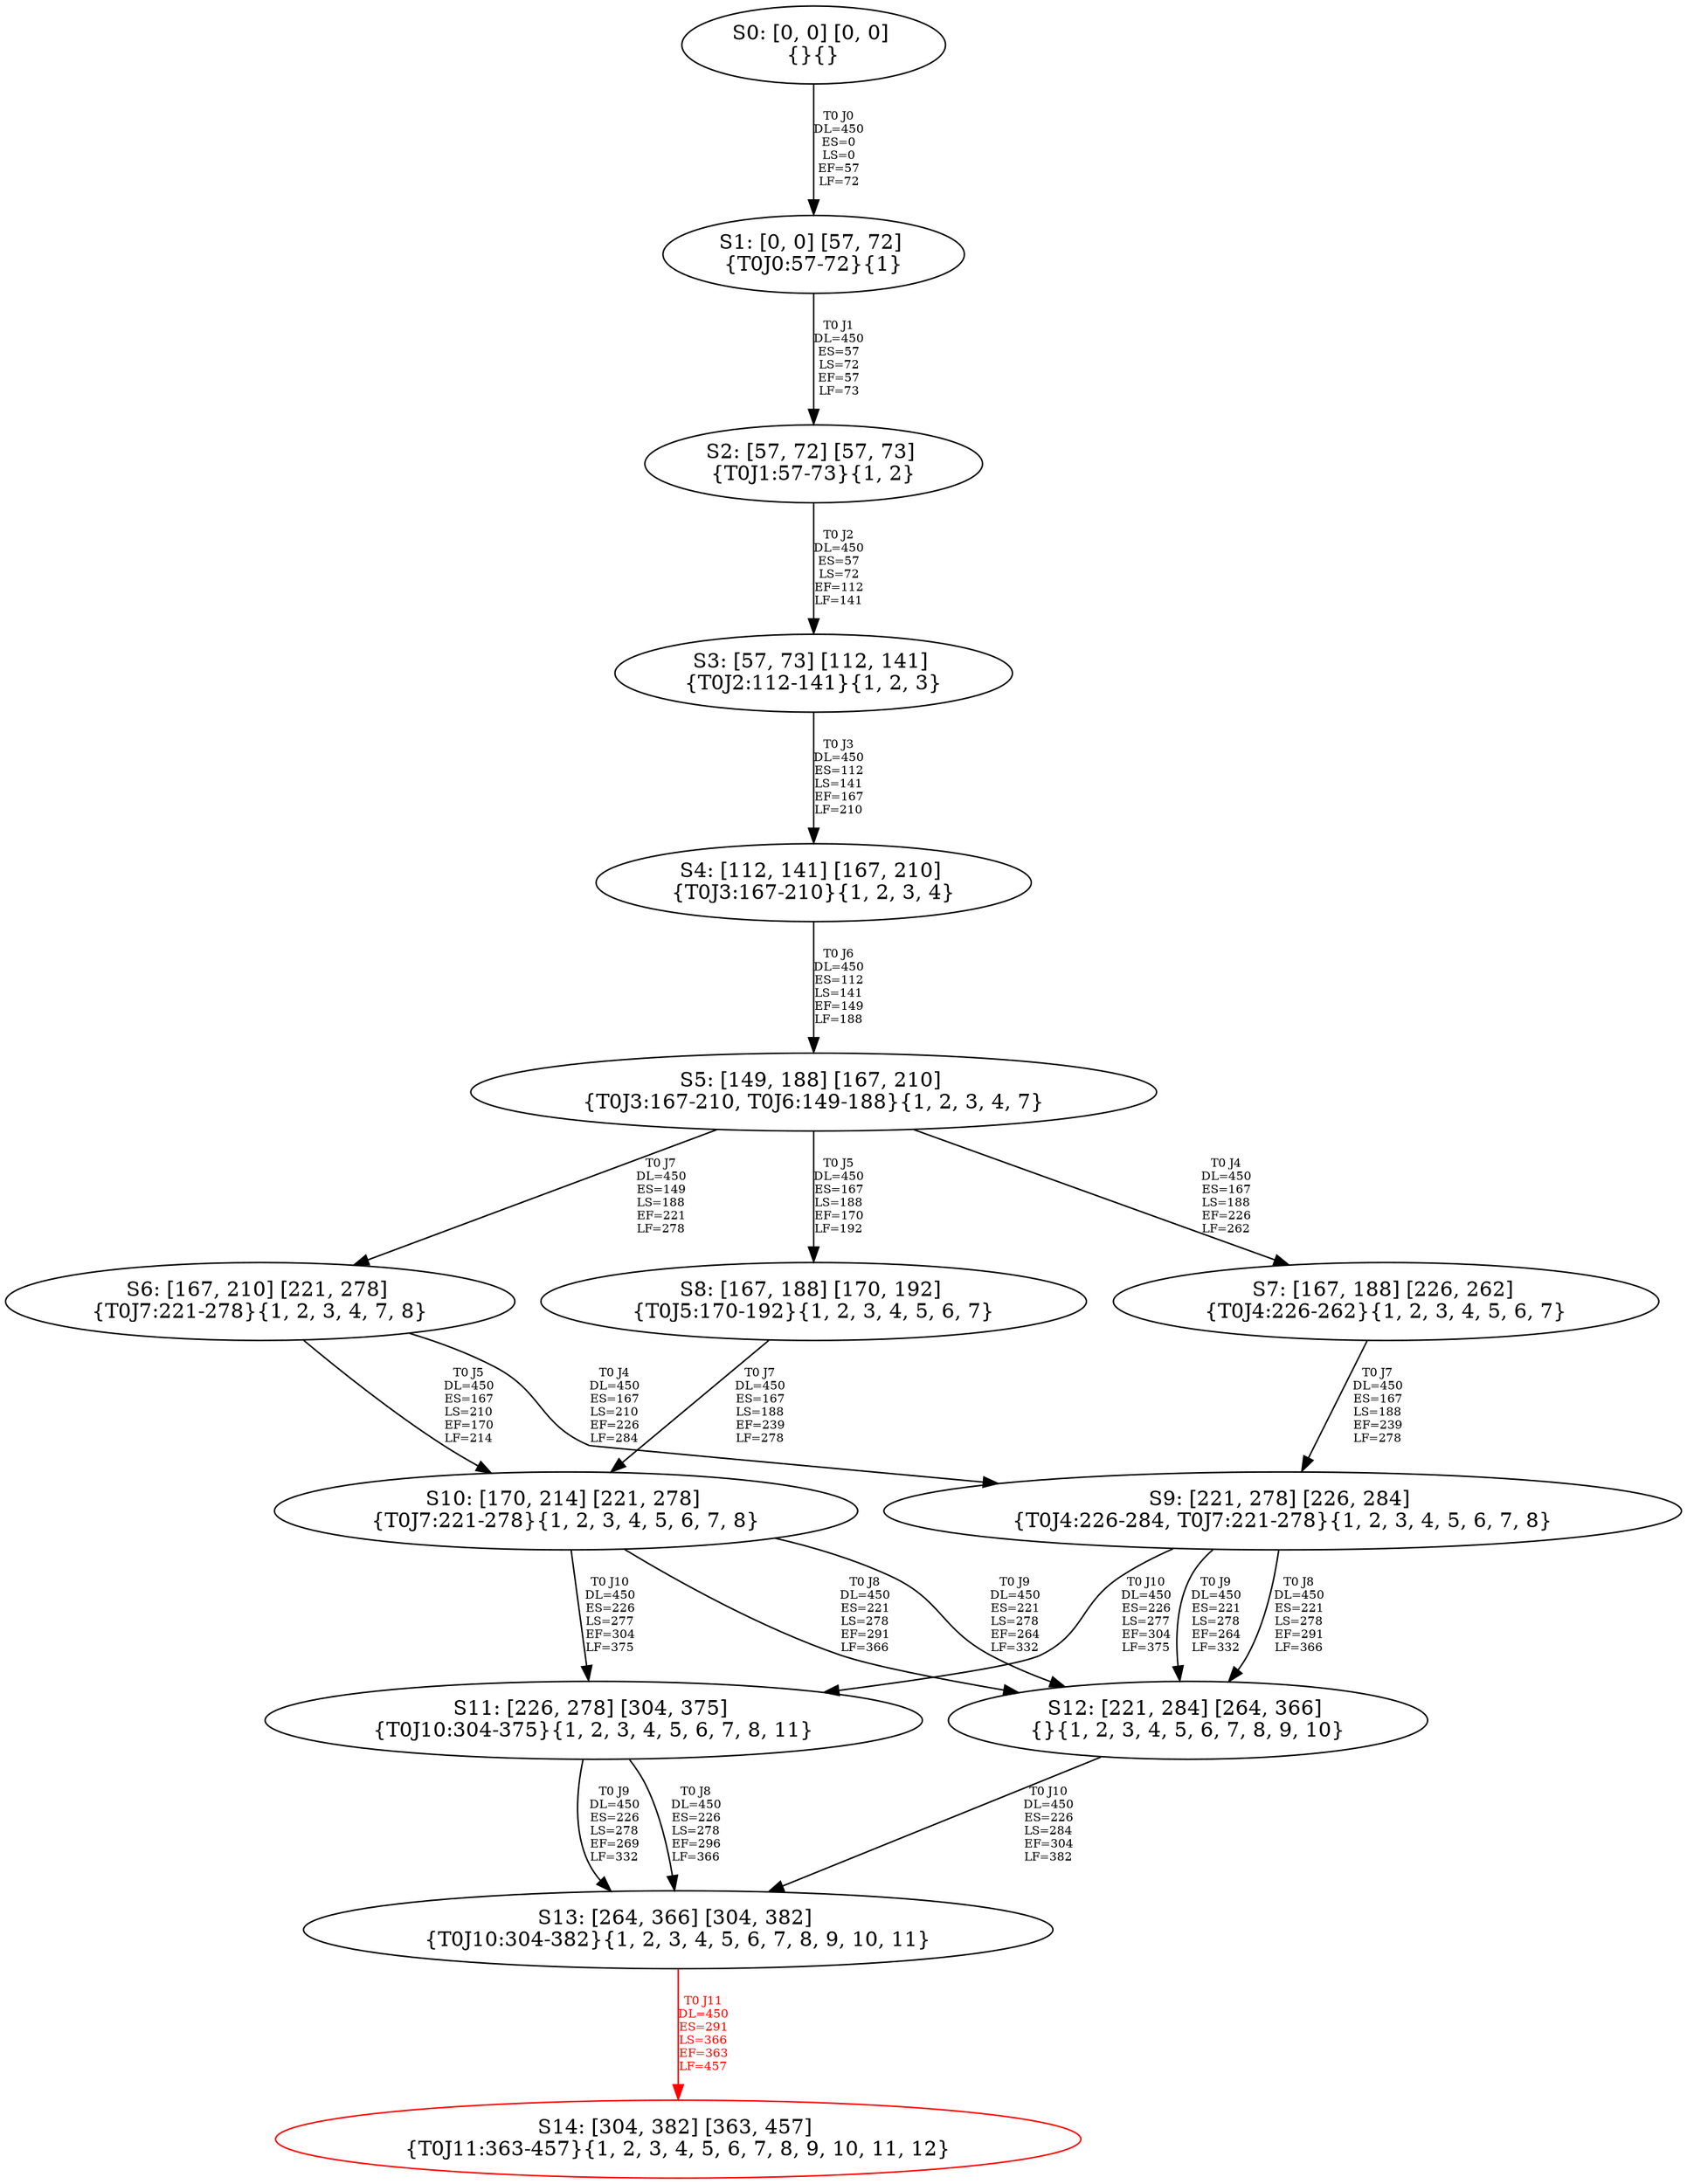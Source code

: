 digraph {
	S0[label="S0: [0, 0] [0, 0] \n{}{}"];
	S1[label="S1: [0, 0] [57, 72] \n{T0J0:57-72}{1}"];
	S2[label="S2: [57, 72] [57, 73] \n{T0J1:57-73}{1, 2}"];
	S3[label="S3: [57, 73] [112, 141] \n{T0J2:112-141}{1, 2, 3}"];
	S4[label="S4: [112, 141] [167, 210] \n{T0J3:167-210}{1, 2, 3, 4}"];
	S5[label="S5: [149, 188] [167, 210] \n{T0J3:167-210, T0J6:149-188}{1, 2, 3, 4, 7}"];
	S6[label="S6: [167, 210] [221, 278] \n{T0J7:221-278}{1, 2, 3, 4, 7, 8}"];
	S7[label="S7: [167, 188] [226, 262] \n{T0J4:226-262}{1, 2, 3, 4, 5, 6, 7}"];
	S8[label="S8: [167, 188] [170, 192] \n{T0J5:170-192}{1, 2, 3, 4, 5, 6, 7}"];
	S9[label="S9: [221, 278] [226, 284] \n{T0J4:226-284, T0J7:221-278}{1, 2, 3, 4, 5, 6, 7, 8}"];
	S10[label="S10: [170, 214] [221, 278] \n{T0J7:221-278}{1, 2, 3, 4, 5, 6, 7, 8}"];
	S11[label="S11: [226, 278] [304, 375] \n{T0J10:304-375}{1, 2, 3, 4, 5, 6, 7, 8, 11}"];
	S12[label="S12: [221, 284] [264, 366] \n{}{1, 2, 3, 4, 5, 6, 7, 8, 9, 10}"];
	S13[label="S13: [264, 366] [304, 382] \n{T0J10:304-382}{1, 2, 3, 4, 5, 6, 7, 8, 9, 10, 11}"];
	S14[label="S14: [304, 382] [363, 457] \n{T0J11:363-457}{1, 2, 3, 4, 5, 6, 7, 8, 9, 10, 11, 12}"];
	S0 -> S1[label="T0 J0\nDL=450\nES=0\nLS=0\nEF=57\nLF=72",fontsize=8];
	S1 -> S2[label="T0 J1\nDL=450\nES=57\nLS=72\nEF=57\nLF=73",fontsize=8];
	S2 -> S3[label="T0 J2\nDL=450\nES=57\nLS=72\nEF=112\nLF=141",fontsize=8];
	S3 -> S4[label="T0 J3\nDL=450\nES=112\nLS=141\nEF=167\nLF=210",fontsize=8];
	S4 -> S5[label="T0 J6\nDL=450\nES=112\nLS=141\nEF=149\nLF=188",fontsize=8];
	S5 -> S7[label="T0 J4\nDL=450\nES=167\nLS=188\nEF=226\nLF=262",fontsize=8];
	S5 -> S8[label="T0 J5\nDL=450\nES=167\nLS=188\nEF=170\nLF=192",fontsize=8];
	S5 -> S6[label="T0 J7\nDL=450\nES=149\nLS=188\nEF=221\nLF=278",fontsize=8];
	S6 -> S9[label="T0 J4\nDL=450\nES=167\nLS=210\nEF=226\nLF=284",fontsize=8];
	S6 -> S10[label="T0 J5\nDL=450\nES=167\nLS=210\nEF=170\nLF=214",fontsize=8];
	S7 -> S9[label="T0 J7\nDL=450\nES=167\nLS=188\nEF=239\nLF=278",fontsize=8];
	S8 -> S10[label="T0 J7\nDL=450\nES=167\nLS=188\nEF=239\nLF=278",fontsize=8];
	S9 -> S12[label="T0 J8\nDL=450\nES=221\nLS=278\nEF=291\nLF=366",fontsize=8];
	S9 -> S12[label="T0 J9\nDL=450\nES=221\nLS=278\nEF=264\nLF=332",fontsize=8];
	S9 -> S11[label="T0 J10\nDL=450\nES=226\nLS=277\nEF=304\nLF=375",fontsize=8];
	S10 -> S12[label="T0 J8\nDL=450\nES=221\nLS=278\nEF=291\nLF=366",fontsize=8];
	S10 -> S12[label="T0 J9\nDL=450\nES=221\nLS=278\nEF=264\nLF=332",fontsize=8];
	S10 -> S11[label="T0 J10\nDL=450\nES=226\nLS=277\nEF=304\nLF=375",fontsize=8];
	S11 -> S13[label="T0 J8\nDL=450\nES=226\nLS=278\nEF=296\nLF=366",fontsize=8];
	S11 -> S13[label="T0 J9\nDL=450\nES=226\nLS=278\nEF=269\nLF=332",fontsize=8];
	S12 -> S13[label="T0 J10\nDL=450\nES=226\nLS=284\nEF=304\nLF=382",fontsize=8];
	S13 -> S14[label="T0 J11\nDL=450\nES=291\nLS=366\nEF=363\nLF=457",color=Red,fontcolor=Red,fontsize=8];
S14[color=Red];
}

